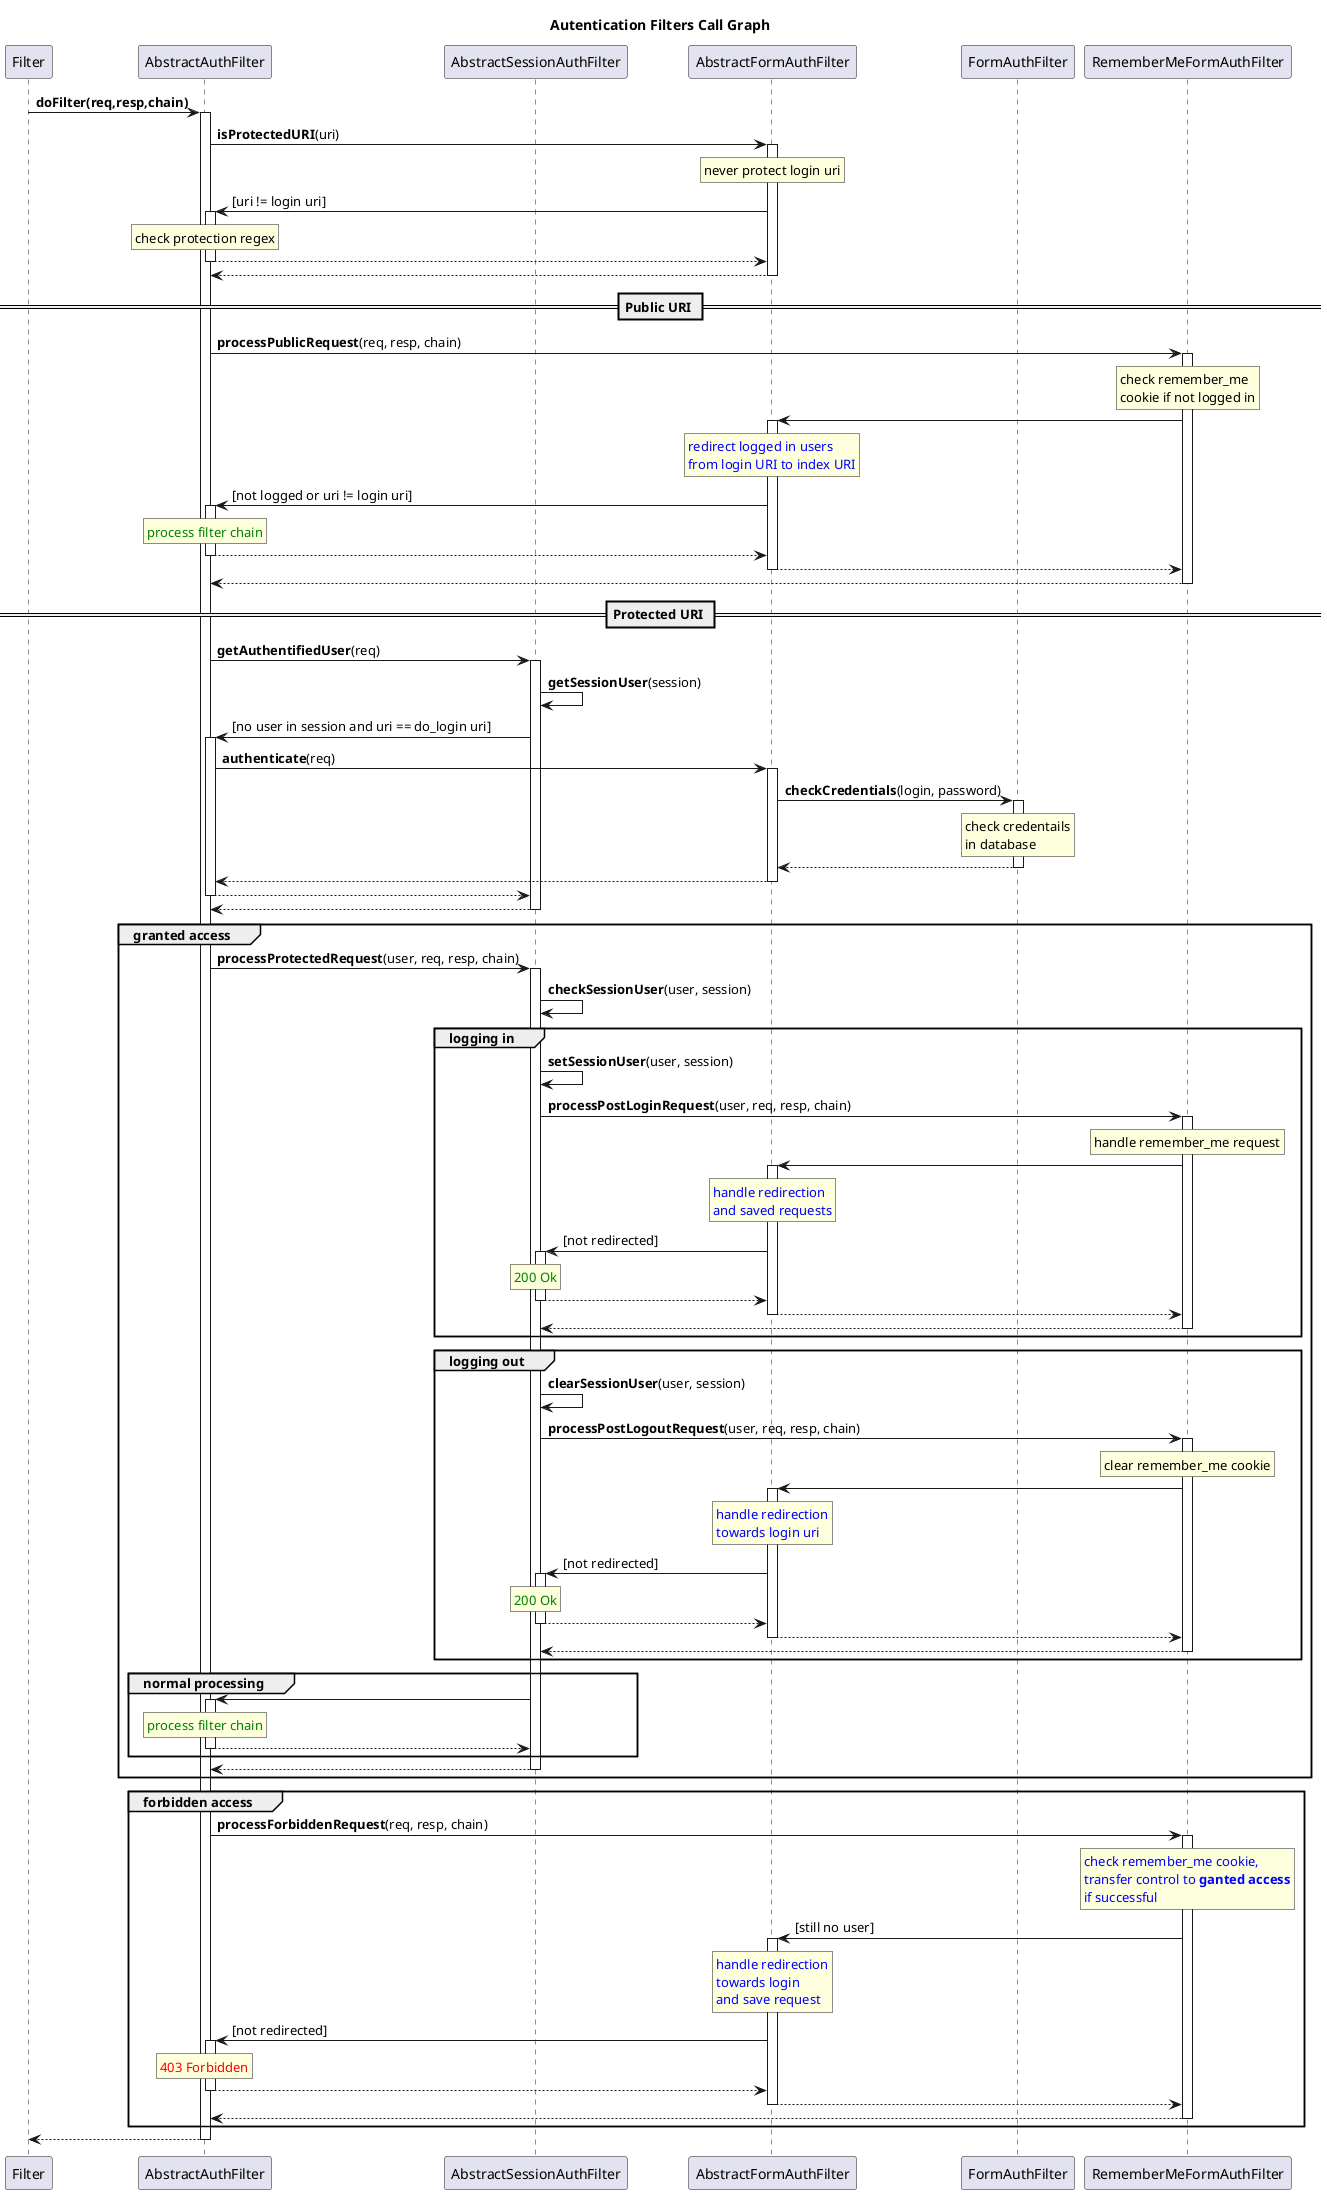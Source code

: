 @startuml

/'
 ' Licensed to the Apache Software Foundation (ASF) under one
 ' or more contributor license agreements.  See the NOTICE file
 ' distributed with this work for additional information
 ' regarding copyright ownership.  The ASF licenses this file
 ' to you under the Apache License, Version 2.0 (the
 ' "License"); you may not use this file except in compliance
 ' with the License.  You may obtain a copy of the License at
 '
 '   http://www.apache.org/licenses/LICENSE-2.0
 '
 ' Unless required by applicable law or agreed to in writing,
 ' software distributed under the License is distributed on an
 ' "AS IS" BASIS, WITHOUT WARRANTIES OR CONDITIONS OF ANY
 ' KIND, either express or implied.  See the License for the
 ' specific language governing permissions and limitations
 ' under the License.
 '/

'autonumber
skinparam backgroundColor white
title
	Autentication Filters Call Graph
end title

participant Filter
participant AbstractAuthFilter
participant AbstractSessionAuthFilter
participant AbstractFormAuthFilter
participant FormAuthFilter
participant RememberMeFormAuthFilter

' initial call
Filter -> AbstractAuthFilter ++ : <b>doFilter(req,resp,chain)</b>

  ' is protected
  AbstractAuthFilter -> AbstractFormAuthFilter : <b>isProtectedURI</b>(uri)
    activate AbstractFormAuthFilter
    rnote over AbstractFormAuthFilter : never protect login uri
    AbstractAuthFilter <- AbstractFormAuthFilter ++ : [uri != login uri]
      rnote over AbstractAuthFilter : check protection regex
    return
  return

  == Public URI ==

  AbstractAuthFilter -> RememberMeFormAuthFilter ++ : <b>processPublicRequest</b>(req, resp, chain)
    rnote over RememberMeFormAuthFilter : check remember_me\ncookie if not logged in
    RememberMeFormAuthFilter -> AbstractFormAuthFilter ++
      rnote over AbstractFormAuthFilter : <font color="blue">redirect logged in users</font>\n<font color="blue">from login URI to index URI</font>
      AbstractFormAuthFilter -> AbstractAuthFilter ++ : [not logged or uri != login uri]
        rnote over AbstractAuthFilter : <font color="green">process filter chain</font>
      return
    return
  return

== Protected URI ==

  AbstractAuthFilter -> AbstractSessionAuthFilter ++ : <b>getAuthentifiedUser</b>(req)
    AbstractSessionAuthFilter -> AbstractSessionAuthFilter : <b>getSessionUser</b>(session)
    AbstractSessionAuthFilter -> AbstractAuthFilter ++ : [no user in session and uri == do_login uri]
      AbstractAuthFilter -> AbstractFormAuthFilter ++ : <b>authenticate</b>(req)
        AbstractFormAuthFilter -> FormAuthFilter ++ : <b>checkCredentials</b>(login, password)
          rnote over FormAuthFilter : check credentails\nin database
        return
      return
    return
  return  

  group granted access
    AbstractAuthFilter -> AbstractSessionAuthFilter ++ : <b>processProtectedRequest</b>(user, req, resp, chain)
      AbstractSessionAuthFilter -> AbstractSessionAuthFilter : <b>checkSessionUser</b>(user, session)
      group logging in
        AbstractSessionAuthFilter -> AbstractSessionAuthFilter : <b>setSessionUser</b>(user, session)
        AbstractSessionAuthFilter -> RememberMeFormAuthFilter ++ : <b>processPostLoginRequest</b>(user, req, resp, chain)
          rnote over RememberMeFormAuthFilter : handle remember_me request
          AbstractFormAuthFilter <- RememberMeFormAuthFilter ++
            rnote over AbstractFormAuthFilter : <font color="blue">handle redirection</font>\n<font color="blue">and saved requests</font>
            AbstractFormAuthFilter -> AbstractSessionAuthFilter ++ : [not redirected]
              rnote over AbstractSessionAuthFilter : <font color="green">200 Ok</font>
            return
          return
        return
      end
      group logging out
        AbstractSessionAuthFilter -> AbstractSessionAuthFilter : <b>clearSessionUser</b>(user, session)
        AbstractSessionAuthFilter -> RememberMeFormAuthFilter ++ : <b>processPostLogoutRequest</b>(user, req, resp, chain)
          rnote over RememberMeFormAuthFilter : clear remember_me cookie
          AbstractFormAuthFilter <- RememberMeFormAuthFilter ++
            rnote over AbstractFormAuthFilter : <font color="blue">handle redirection</font>\n<font color="blue">towards login uri</font>
            AbstractSessionAuthFilter <- AbstractFormAuthFilter ++ : [not redirected]
              rnote over AbstractSessionAuthFilter : <font color="green">200 Ok</font>
            return
          return    
        return
      end
      group normal processing
        AbstractAuthFilter <- AbstractSessionAuthFilter ++
          rnote over AbstractAuthFilter : <font color="green">process filter chain</font>
        return
      end
    return
  end

  group forbidden access
    AbstractAuthFilter -> RememberMeFormAuthFilter ++ : <b>processForbiddenRequest</b>(req, resp, chain)
      rnote over RememberMeFormAuthFilter : <font color="blue">check remember_me cookie,</font>\n<font color="blue">transfer control to <b>ganted access</b></font>\n<font color="blue">if successful</font>
      AbstractFormAuthFilter <- RememberMeFormAuthFilter ++ : [still no user]
        rnote over AbstractFormAuthFilter : <font color="blue">handle redirection</font>\n<font color="blue">towards login</font>\n<font color="blue">and save request</font>
        AbstractAuthFilter <- AbstractFormAuthFilter ++ : [not redirected]
          rnote over AbstractAuthFilter : <font color="red">403 Forbidden</font>
        return
      return
    return
  end

return

@enduml
